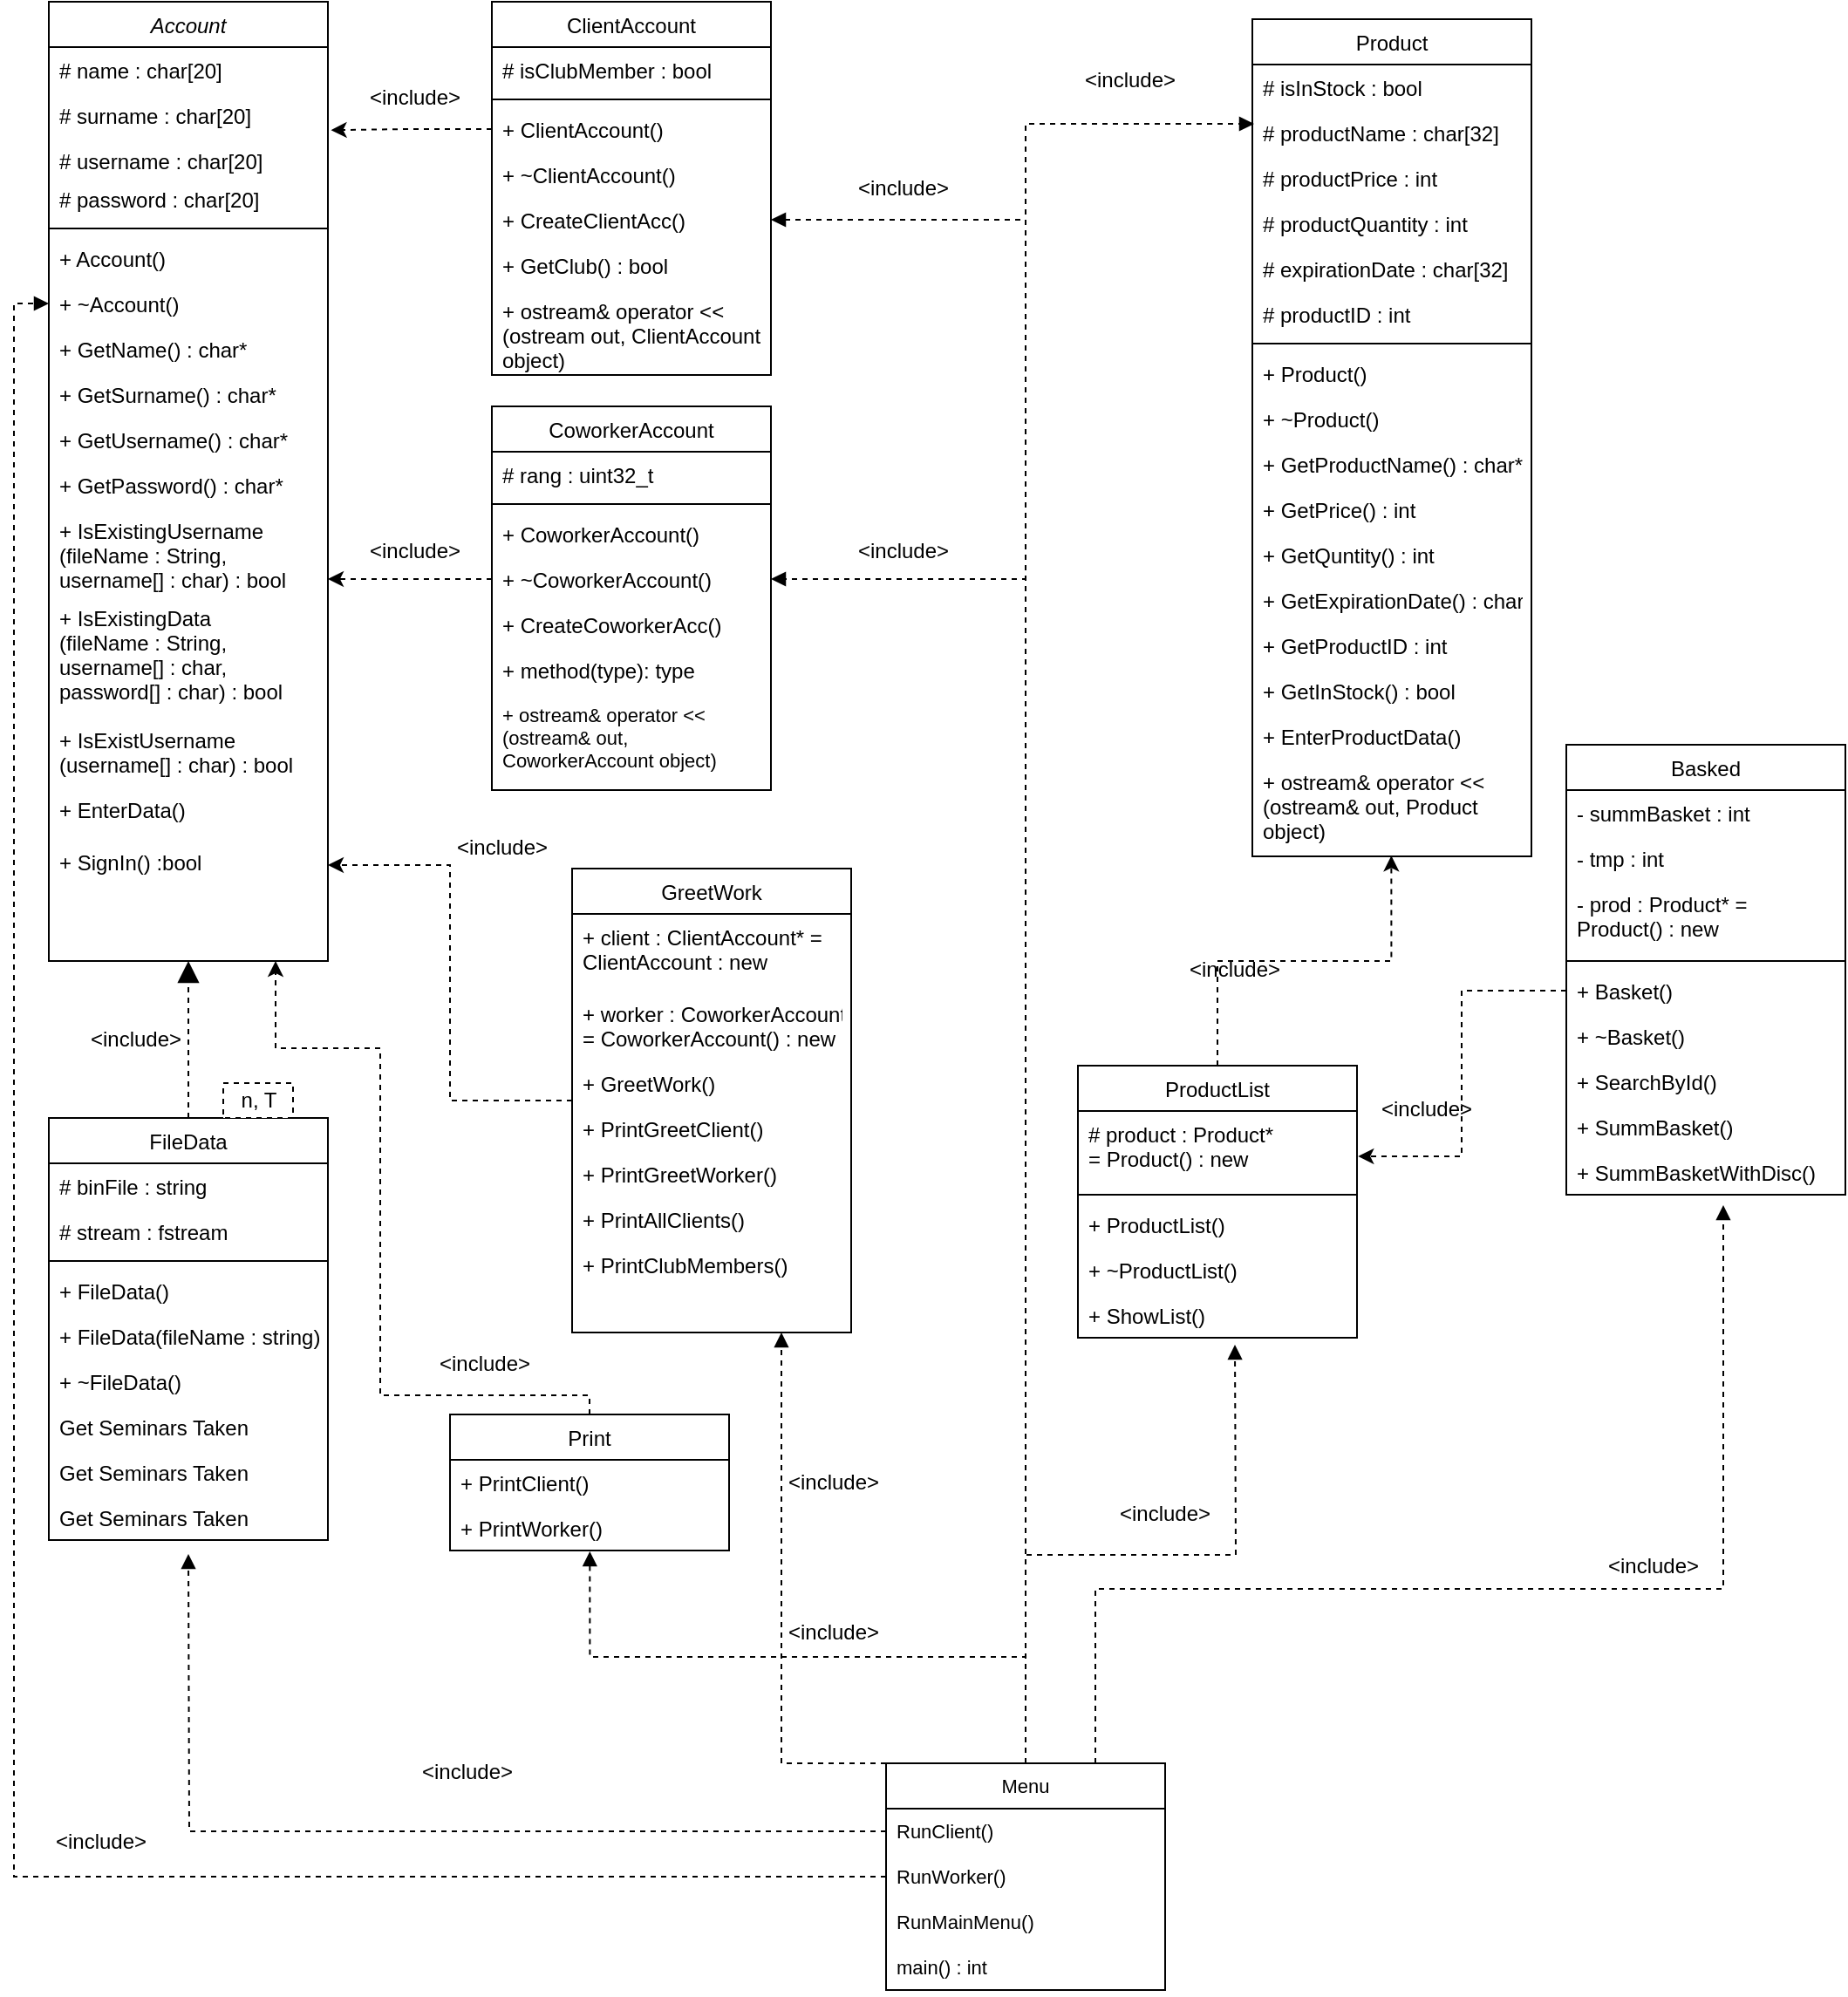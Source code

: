 <mxfile version="19.0.0" type="device"><diagram id="C5RBs43oDa-KdzZeNtuy" name="Page-1"><mxGraphModel dx="3555" dy="2188" grid="1" gridSize="10" guides="1" tooltips="1" connect="1" arrows="1" fold="1" page="1" pageScale="1" pageWidth="1169" pageHeight="1654" math="0" shadow="0"><root><mxCell id="WIyWlLk6GJQsqaUBKTNV-0"/><mxCell id="WIyWlLk6GJQsqaUBKTNV-1" parent="WIyWlLk6GJQsqaUBKTNV-0"/><mxCell id="zkfFHV4jXpPFQw0GAbJ--0" value="Account" style="swimlane;fontStyle=2;align=center;verticalAlign=top;childLayout=stackLayout;horizontal=1;startSize=26;horizontalStack=0;resizeParent=1;resizeLast=0;collapsible=1;marginBottom=0;rounded=0;shadow=0;strokeWidth=1;" parent="WIyWlLk6GJQsqaUBKTNV-1" vertex="1"><mxGeometry x="80" y="10" width="160" height="550" as="geometry"><mxRectangle x="230" y="140" width="160" height="26" as="alternateBounds"/></mxGeometry></mxCell><mxCell id="zkfFHV4jXpPFQw0GAbJ--1" value="# name : char[20]&#10;" style="text;align=left;verticalAlign=top;spacingLeft=4;spacingRight=4;overflow=hidden;rotatable=0;points=[[0,0.5],[1,0.5]];portConstraint=eastwest;" parent="zkfFHV4jXpPFQw0GAbJ--0" vertex="1"><mxGeometry y="26" width="160" height="26" as="geometry"/></mxCell><mxCell id="zkfFHV4jXpPFQw0GAbJ--2" value="# surname : char[20]" style="text;align=left;verticalAlign=top;spacingLeft=4;spacingRight=4;overflow=hidden;rotatable=0;points=[[0,0.5],[1,0.5]];portConstraint=eastwest;rounded=0;shadow=0;html=0;" parent="zkfFHV4jXpPFQw0GAbJ--0" vertex="1"><mxGeometry y="52" width="160" height="26" as="geometry"/></mxCell><mxCell id="zkfFHV4jXpPFQw0GAbJ--3" value="# username : char[20]&#10;&#10;" style="text;align=left;verticalAlign=top;spacingLeft=4;spacingRight=4;overflow=hidden;rotatable=0;points=[[0,0.5],[1,0.5]];portConstraint=eastwest;rounded=0;shadow=0;html=0;" parent="zkfFHV4jXpPFQw0GAbJ--0" vertex="1"><mxGeometry y="78" width="160" height="22" as="geometry"/></mxCell><mxCell id="zkfFHV4jXpPFQw0GAbJ--5" value="# password : char[20]" style="text;align=left;verticalAlign=top;spacingLeft=4;spacingRight=4;overflow=hidden;rotatable=0;points=[[0,0.5],[1,0.5]];portConstraint=eastwest;" parent="zkfFHV4jXpPFQw0GAbJ--0" vertex="1"><mxGeometry y="100" width="160" height="26" as="geometry"/></mxCell><mxCell id="zkfFHV4jXpPFQw0GAbJ--4" value="" style="line;html=1;strokeWidth=1;align=left;verticalAlign=middle;spacingTop=-1;spacingLeft=3;spacingRight=3;rotatable=0;labelPosition=right;points=[];portConstraint=eastwest;" parent="zkfFHV4jXpPFQw0GAbJ--0" vertex="1"><mxGeometry y="126" width="160" height="8" as="geometry"/></mxCell><mxCell id="xNxlOjYz_AzxhTer6d4c-15" value="+ Account()" style="text;align=left;verticalAlign=top;spacingLeft=4;spacingRight=4;overflow=hidden;rotatable=0;points=[[0,0.5],[1,0.5]];portConstraint=eastwest;" parent="zkfFHV4jXpPFQw0GAbJ--0" vertex="1"><mxGeometry y="134" width="160" height="26" as="geometry"/></mxCell><mxCell id="xNxlOjYz_AzxhTer6d4c-16" value="+ ~Account()" style="text;align=left;verticalAlign=top;spacingLeft=4;spacingRight=4;overflow=hidden;rotatable=0;points=[[0,0.5],[1,0.5]];portConstraint=eastwest;" parent="zkfFHV4jXpPFQw0GAbJ--0" vertex="1"><mxGeometry y="160" width="160" height="26" as="geometry"/></mxCell><mxCell id="xNxlOjYz_AzxhTer6d4c-17" value="+ GetName() : char*" style="text;align=left;verticalAlign=top;spacingLeft=4;spacingRight=4;overflow=hidden;rotatable=0;points=[[0,0.5],[1,0.5]];portConstraint=eastwest;" parent="zkfFHV4jXpPFQw0GAbJ--0" vertex="1"><mxGeometry y="186" width="160" height="26" as="geometry"/></mxCell><mxCell id="xNxlOjYz_AzxhTer6d4c-18" value="+ GetSurname() : char*" style="text;align=left;verticalAlign=top;spacingLeft=4;spacingRight=4;overflow=hidden;rotatable=0;points=[[0,0.5],[1,0.5]];portConstraint=eastwest;" parent="zkfFHV4jXpPFQw0GAbJ--0" vertex="1"><mxGeometry y="212" width="160" height="26" as="geometry"/></mxCell><mxCell id="xNxlOjYz_AzxhTer6d4c-19" value="+ GetUsername() : char*" style="text;align=left;verticalAlign=top;spacingLeft=4;spacingRight=4;overflow=hidden;rotatable=0;points=[[0,0.5],[1,0.5]];portConstraint=eastwest;" parent="zkfFHV4jXpPFQw0GAbJ--0" vertex="1"><mxGeometry y="238" width="160" height="26" as="geometry"/></mxCell><mxCell id="xNxlOjYz_AzxhTer6d4c-20" value="+ GetPassword() : char*" style="text;align=left;verticalAlign=top;spacingLeft=4;spacingRight=4;overflow=hidden;rotatable=0;points=[[0,0.5],[1,0.5]];portConstraint=eastwest;" parent="zkfFHV4jXpPFQw0GAbJ--0" vertex="1"><mxGeometry y="264" width="160" height="26" as="geometry"/></mxCell><mxCell id="xNxlOjYz_AzxhTer6d4c-21" value="+ IsExistingUsername&#10;(fileName : String, &#10;username[] : char) : bool" style="text;align=left;verticalAlign=top;spacingLeft=4;spacingRight=4;overflow=hidden;rotatable=0;points=[[0,0.5],[1,0.5]];portConstraint=eastwest;" parent="zkfFHV4jXpPFQw0GAbJ--0" vertex="1"><mxGeometry y="290" width="160" height="50" as="geometry"/></mxCell><mxCell id="xNxlOjYz_AzxhTer6d4c-24" value="+ IsExistingData&#10;(fileName : String, &#10;username[] : char, &#10;password[] : char) : bool" style="text;align=left;verticalAlign=top;spacingLeft=4;spacingRight=4;overflow=hidden;rotatable=0;points=[[0,0.5],[1,0.5]];portConstraint=eastwest;" parent="zkfFHV4jXpPFQw0GAbJ--0" vertex="1"><mxGeometry y="340" width="160" height="70" as="geometry"/></mxCell><mxCell id="xNxlOjYz_AzxhTer6d4c-25" value="+ IsExistUsername&#10;(username[] : char) : bool" style="text;align=left;verticalAlign=top;spacingLeft=4;spacingRight=4;overflow=hidden;rotatable=0;points=[[0,0.5],[1,0.5]];portConstraint=eastwest;" parent="zkfFHV4jXpPFQw0GAbJ--0" vertex="1"><mxGeometry y="410" width="160" height="40" as="geometry"/></mxCell><mxCell id="xNxlOjYz_AzxhTer6d4c-26" value="+ EnterData()" style="text;align=left;verticalAlign=top;spacingLeft=4;spacingRight=4;overflow=hidden;rotatable=0;points=[[0,0.5],[1,0.5]];portConstraint=eastwest;" parent="zkfFHV4jXpPFQw0GAbJ--0" vertex="1"><mxGeometry y="450" width="160" height="30" as="geometry"/></mxCell><mxCell id="xNxlOjYz_AzxhTer6d4c-27" value="+ SignIn() :bool" style="text;align=left;verticalAlign=top;spacingLeft=4;spacingRight=4;overflow=hidden;rotatable=0;points=[[0,0.5],[1,0.5]];portConstraint=eastwest;" parent="zkfFHV4jXpPFQw0GAbJ--0" vertex="1"><mxGeometry y="480" width="160" height="30" as="geometry"/></mxCell><mxCell id="zkfFHV4jXpPFQw0GAbJ--6" value="FileData" style="swimlane;fontStyle=0;align=center;verticalAlign=top;childLayout=stackLayout;horizontal=1;startSize=26;horizontalStack=0;resizeParent=1;resizeLast=0;collapsible=1;marginBottom=0;rounded=0;shadow=0;strokeWidth=1;" parent="WIyWlLk6GJQsqaUBKTNV-1" vertex="1"><mxGeometry x="80" y="650" width="160" height="242" as="geometry"><mxRectangle x="130" y="380" width="160" height="26" as="alternateBounds"/></mxGeometry></mxCell><mxCell id="zkfFHV4jXpPFQw0GAbJ--7" value="# binFile : string" style="text;align=left;verticalAlign=top;spacingLeft=4;spacingRight=4;overflow=hidden;rotatable=0;points=[[0,0.5],[1,0.5]];portConstraint=eastwest;" parent="zkfFHV4jXpPFQw0GAbJ--6" vertex="1"><mxGeometry y="26" width="160" height="26" as="geometry"/></mxCell><mxCell id="zkfFHV4jXpPFQw0GAbJ--8" value="# stream : fstream" style="text;align=left;verticalAlign=top;spacingLeft=4;spacingRight=4;overflow=hidden;rotatable=0;points=[[0,0.5],[1,0.5]];portConstraint=eastwest;rounded=0;shadow=0;html=0;" parent="zkfFHV4jXpPFQw0GAbJ--6" vertex="1"><mxGeometry y="52" width="160" height="26" as="geometry"/></mxCell><mxCell id="zkfFHV4jXpPFQw0GAbJ--9" value="" style="line;html=1;strokeWidth=1;align=left;verticalAlign=middle;spacingTop=-1;spacingLeft=3;spacingRight=3;rotatable=0;labelPosition=right;points=[];portConstraint=eastwest;" parent="zkfFHV4jXpPFQw0GAbJ--6" vertex="1"><mxGeometry y="78" width="160" height="8" as="geometry"/></mxCell><mxCell id="zkfFHV4jXpPFQw0GAbJ--11" value="+ FileData()" style="text;align=left;verticalAlign=top;spacingLeft=4;spacingRight=4;overflow=hidden;rotatable=0;points=[[0,0.5],[1,0.5]];portConstraint=eastwest;" parent="zkfFHV4jXpPFQw0GAbJ--6" vertex="1"><mxGeometry y="86" width="160" height="26" as="geometry"/></mxCell><mxCell id="xNxlOjYz_AzxhTer6d4c-49" value="+ FileData(fileName : string)" style="text;align=left;verticalAlign=top;spacingLeft=4;spacingRight=4;overflow=hidden;rotatable=0;points=[[0,0.5],[1,0.5]];portConstraint=eastwest;" parent="zkfFHV4jXpPFQw0GAbJ--6" vertex="1"><mxGeometry y="112" width="160" height="26" as="geometry"/></mxCell><mxCell id="xNxlOjYz_AzxhTer6d4c-50" value="+ ~FileData()" style="text;align=left;verticalAlign=top;spacingLeft=4;spacingRight=4;overflow=hidden;rotatable=0;points=[[0,0.5],[1,0.5]];portConstraint=eastwest;" parent="zkfFHV4jXpPFQw0GAbJ--6" vertex="1"><mxGeometry y="138" width="160" height="26" as="geometry"/></mxCell><mxCell id="xNxlOjYz_AzxhTer6d4c-51" value="Get Seminars Taken" style="text;align=left;verticalAlign=top;spacingLeft=4;spacingRight=4;overflow=hidden;rotatable=0;points=[[0,0.5],[1,0.5]];portConstraint=eastwest;" parent="zkfFHV4jXpPFQw0GAbJ--6" vertex="1"><mxGeometry y="164" width="160" height="26" as="geometry"/></mxCell><mxCell id="xNxlOjYz_AzxhTer6d4c-52" value="Get Seminars Taken" style="text;align=left;verticalAlign=top;spacingLeft=4;spacingRight=4;overflow=hidden;rotatable=0;points=[[0,0.5],[1,0.5]];portConstraint=eastwest;" parent="zkfFHV4jXpPFQw0GAbJ--6" vertex="1"><mxGeometry y="190" width="160" height="26" as="geometry"/></mxCell><mxCell id="xNxlOjYz_AzxhTer6d4c-53" value="Get Seminars Taken" style="text;align=left;verticalAlign=top;spacingLeft=4;spacingRight=4;overflow=hidden;rotatable=0;points=[[0,0.5],[1,0.5]];portConstraint=eastwest;" parent="zkfFHV4jXpPFQw0GAbJ--6" vertex="1"><mxGeometry y="216" width="160" height="26" as="geometry"/></mxCell><mxCell id="zkfFHV4jXpPFQw0GAbJ--12" value="" style="endArrow=block;endSize=10;endFill=1;shadow=0;strokeWidth=1;rounded=0;edgeStyle=elbowEdgeStyle;elbow=vertical;dashed=1;" parent="WIyWlLk6GJQsqaUBKTNV-1" source="zkfFHV4jXpPFQw0GAbJ--6" target="zkfFHV4jXpPFQw0GAbJ--0" edge="1"><mxGeometry width="160" relative="1" as="geometry"><mxPoint x="200" y="203" as="sourcePoint"/><mxPoint x="200" y="203" as="targetPoint"/></mxGeometry></mxCell><mxCell id="gWSV7JBcYEBQPiyHlmxE-4" style="edgeStyle=orthogonalEdgeStyle;rounded=0;orthogonalLoop=1;jettySize=auto;html=1;entryX=1;entryY=0.5;entryDx=0;entryDy=0;dashed=1;" parent="WIyWlLk6GJQsqaUBKTNV-1" source="zkfFHV4jXpPFQw0GAbJ--13" target="xNxlOjYz_AzxhTer6d4c-27" edge="1"><mxGeometry relative="1" as="geometry"/></mxCell><mxCell id="zkfFHV4jXpPFQw0GAbJ--13" value="GreetWork" style="swimlane;fontStyle=0;align=center;verticalAlign=top;childLayout=stackLayout;horizontal=1;startSize=26;horizontalStack=0;resizeParent=1;resizeLast=0;collapsible=1;marginBottom=0;rounded=0;shadow=0;strokeWidth=1;" parent="WIyWlLk6GJQsqaUBKTNV-1" vertex="1"><mxGeometry x="380" y="507" width="160" height="266" as="geometry"><mxRectangle x="340" y="380" width="170" height="26" as="alternateBounds"/></mxGeometry></mxCell><mxCell id="xNxlOjYz_AzxhTer6d4c-55" value="+ client : ClientAccount* =&#10;ClientAccount : new" style="text;strokeColor=none;fillColor=none;align=left;verticalAlign=top;spacingLeft=4;spacingRight=4;overflow=hidden;rotatable=0;points=[[0,0.5],[1,0.5]];portConstraint=eastwest;" parent="zkfFHV4jXpPFQw0GAbJ--13" vertex="1"><mxGeometry y="26" width="160" height="44" as="geometry"/></mxCell><mxCell id="xNxlOjYz_AzxhTer6d4c-56" value="+ worker : CoworkerAccount* &#10;= CoworkerAccount() : new" style="text;strokeColor=none;fillColor=none;align=left;verticalAlign=top;spacingLeft=4;spacingRight=4;overflow=hidden;rotatable=0;points=[[0,0.5],[1,0.5]];portConstraint=eastwest;" parent="zkfFHV4jXpPFQw0GAbJ--13" vertex="1"><mxGeometry y="70" width="160" height="40" as="geometry"/></mxCell><mxCell id="xNxlOjYz_AzxhTer6d4c-57" value="+ GreetWork()" style="text;strokeColor=none;fillColor=none;align=left;verticalAlign=top;spacingLeft=4;spacingRight=4;overflow=hidden;rotatable=0;points=[[0,0.5],[1,0.5]];portConstraint=eastwest;" parent="zkfFHV4jXpPFQw0GAbJ--13" vertex="1"><mxGeometry y="110" width="160" height="26" as="geometry"/></mxCell><mxCell id="xNxlOjYz_AzxhTer6d4c-58" value="+ PrintGreetClient()" style="text;strokeColor=none;fillColor=none;align=left;verticalAlign=top;spacingLeft=4;spacingRight=4;overflow=hidden;rotatable=0;points=[[0,0.5],[1,0.5]];portConstraint=eastwest;" parent="zkfFHV4jXpPFQw0GAbJ--13" vertex="1"><mxGeometry y="136" width="160" height="26" as="geometry"/></mxCell><mxCell id="xNxlOjYz_AzxhTer6d4c-59" value="+ PrintGreetWorker()" style="text;strokeColor=none;fillColor=none;align=left;verticalAlign=top;spacingLeft=4;spacingRight=4;overflow=hidden;rotatable=0;points=[[0,0.5],[1,0.5]];portConstraint=eastwest;" parent="zkfFHV4jXpPFQw0GAbJ--13" vertex="1"><mxGeometry y="162" width="160" height="26" as="geometry"/></mxCell><mxCell id="xNxlOjYz_AzxhTer6d4c-60" value="+ PrintAllClients()" style="text;strokeColor=none;fillColor=none;align=left;verticalAlign=top;spacingLeft=4;spacingRight=4;overflow=hidden;rotatable=0;points=[[0,0.5],[1,0.5]];portConstraint=eastwest;" parent="zkfFHV4jXpPFQw0GAbJ--13" vertex="1"><mxGeometry y="188" width="160" height="26" as="geometry"/></mxCell><mxCell id="xNxlOjYz_AzxhTer6d4c-61" value="+ PrintClubMembers()" style="text;strokeColor=none;fillColor=none;align=left;verticalAlign=top;spacingLeft=4;spacingRight=4;overflow=hidden;rotatable=0;points=[[0,0.5],[1,0.5]];portConstraint=eastwest;" parent="zkfFHV4jXpPFQw0GAbJ--13" vertex="1"><mxGeometry y="214" width="160" height="26" as="geometry"/></mxCell><mxCell id="zkfFHV4jXpPFQw0GAbJ--17" value="Basked" style="swimlane;fontStyle=0;align=center;verticalAlign=top;childLayout=stackLayout;horizontal=1;startSize=26;horizontalStack=0;resizeParent=1;resizeLast=0;collapsible=1;marginBottom=0;rounded=0;shadow=0;strokeWidth=1;" parent="WIyWlLk6GJQsqaUBKTNV-1" vertex="1"><mxGeometry x="950" y="436" width="160" height="258" as="geometry"><mxRectangle x="550" y="140" width="160" height="26" as="alternateBounds"/></mxGeometry></mxCell><mxCell id="zkfFHV4jXpPFQw0GAbJ--18" value="- summBasket : int" style="text;align=left;verticalAlign=top;spacingLeft=4;spacingRight=4;overflow=hidden;rotatable=0;points=[[0,0.5],[1,0.5]];portConstraint=eastwest;" parent="zkfFHV4jXpPFQw0GAbJ--17" vertex="1"><mxGeometry y="26" width="160" height="26" as="geometry"/></mxCell><mxCell id="zkfFHV4jXpPFQw0GAbJ--19" value="- tmp : int" style="text;align=left;verticalAlign=top;spacingLeft=4;spacingRight=4;overflow=hidden;rotatable=0;points=[[0,0.5],[1,0.5]];portConstraint=eastwest;rounded=0;shadow=0;html=0;" parent="zkfFHV4jXpPFQw0GAbJ--17" vertex="1"><mxGeometry y="52" width="160" height="26" as="geometry"/></mxCell><mxCell id="zkfFHV4jXpPFQw0GAbJ--20" value="- prod : Product* = &#10;Product() : new&#10;" style="text;align=left;verticalAlign=top;spacingLeft=4;spacingRight=4;overflow=hidden;rotatable=0;points=[[0,0.5],[1,0.5]];portConstraint=eastwest;rounded=0;shadow=0;html=0;" parent="zkfFHV4jXpPFQw0GAbJ--17" vertex="1"><mxGeometry y="78" width="160" height="42" as="geometry"/></mxCell><mxCell id="zkfFHV4jXpPFQw0GAbJ--23" value="" style="line;html=1;strokeWidth=1;align=left;verticalAlign=middle;spacingTop=-1;spacingLeft=3;spacingRight=3;rotatable=0;labelPosition=right;points=[];portConstraint=eastwest;" parent="zkfFHV4jXpPFQw0GAbJ--17" vertex="1"><mxGeometry y="120" width="160" height="8" as="geometry"/></mxCell><mxCell id="zkfFHV4jXpPFQw0GAbJ--21" value="+ Basket()" style="text;align=left;verticalAlign=top;spacingLeft=4;spacingRight=4;overflow=hidden;rotatable=0;points=[[0,0.5],[1,0.5]];portConstraint=eastwest;rounded=0;shadow=0;html=0;" parent="zkfFHV4jXpPFQw0GAbJ--17" vertex="1"><mxGeometry y="128" width="160" height="26" as="geometry"/></mxCell><mxCell id="zkfFHV4jXpPFQw0GAbJ--22" value="+ ~Basket()" style="text;align=left;verticalAlign=top;spacingLeft=4;spacingRight=4;overflow=hidden;rotatable=0;points=[[0,0.5],[1,0.5]];portConstraint=eastwest;rounded=0;shadow=0;html=0;" parent="zkfFHV4jXpPFQw0GAbJ--17" vertex="1"><mxGeometry y="154" width="160" height="26" as="geometry"/></mxCell><mxCell id="zkfFHV4jXpPFQw0GAbJ--24" value="+ SearchById()" style="text;align=left;verticalAlign=top;spacingLeft=4;spacingRight=4;overflow=hidden;rotatable=0;points=[[0,0.5],[1,0.5]];portConstraint=eastwest;" parent="zkfFHV4jXpPFQw0GAbJ--17" vertex="1"><mxGeometry y="180" width="160" height="26" as="geometry"/></mxCell><mxCell id="zkfFHV4jXpPFQw0GAbJ--25" value="+ SummBasket()" style="text;align=left;verticalAlign=top;spacingLeft=4;spacingRight=4;overflow=hidden;rotatable=0;points=[[0,0.5],[1,0.5]];portConstraint=eastwest;" parent="zkfFHV4jXpPFQw0GAbJ--17" vertex="1"><mxGeometry y="206" width="160" height="26" as="geometry"/></mxCell><mxCell id="xNxlOjYz_AzxhTer6d4c-46" value="+ SummBasketWithDisc()" style="text;align=left;verticalAlign=top;spacingLeft=4;spacingRight=4;overflow=hidden;rotatable=0;points=[[0,0.5],[1,0.5]];portConstraint=eastwest;" parent="zkfFHV4jXpPFQw0GAbJ--17" vertex="1"><mxGeometry y="232" width="160" height="26" as="geometry"/></mxCell><mxCell id="xNxlOjYz_AzxhTer6d4c-0" value="Print" style="swimlane;fontStyle=0;align=center;verticalAlign=top;childLayout=stackLayout;horizontal=1;startSize=26;horizontalStack=0;resizeParent=1;resizeParentMax=0;resizeLast=0;collapsible=1;marginBottom=0;" parent="WIyWlLk6GJQsqaUBKTNV-1" vertex="1"><mxGeometry x="310" y="820" width="160" height="78" as="geometry"/></mxCell><mxCell id="xNxlOjYz_AzxhTer6d4c-1" value="+ PrintClient()" style="text;strokeColor=none;fillColor=none;align=left;verticalAlign=top;spacingLeft=4;spacingRight=4;overflow=hidden;rotatable=0;points=[[0,0.5],[1,0.5]];portConstraint=eastwest;" parent="xNxlOjYz_AzxhTer6d4c-0" vertex="1"><mxGeometry y="26" width="160" height="26" as="geometry"/></mxCell><mxCell id="xNxlOjYz_AzxhTer6d4c-3" value="+ PrintWorker()" style="text;strokeColor=none;fillColor=none;align=left;verticalAlign=top;spacingLeft=4;spacingRight=4;overflow=hidden;rotatable=0;points=[[0,0.5],[1,0.5]];portConstraint=eastwest;" parent="xNxlOjYz_AzxhTer6d4c-0" vertex="1"><mxGeometry y="52" width="160" height="26" as="geometry"/></mxCell><mxCell id="xNxlOjYz_AzxhTer6d4c-4" value="Product" style="swimlane;fontStyle=0;align=center;verticalAlign=top;childLayout=stackLayout;horizontal=1;startSize=26;horizontalStack=0;resizeParent=1;resizeParentMax=0;resizeLast=0;collapsible=1;marginBottom=0;" parent="WIyWlLk6GJQsqaUBKTNV-1" vertex="1"><mxGeometry x="770" y="20" width="160" height="480" as="geometry"/></mxCell><mxCell id="xNxlOjYz_AzxhTer6d4c-5" value="# isInStock : bool" style="text;strokeColor=none;fillColor=none;align=left;verticalAlign=top;spacingLeft=4;spacingRight=4;overflow=hidden;rotatable=0;points=[[0,0.5],[1,0.5]];portConstraint=eastwest;" parent="xNxlOjYz_AzxhTer6d4c-4" vertex="1"><mxGeometry y="26" width="160" height="26" as="geometry"/></mxCell><mxCell id="xNxlOjYz_AzxhTer6d4c-7" value="# productName : char[32]" style="text;strokeColor=none;fillColor=none;align=left;verticalAlign=top;spacingLeft=4;spacingRight=4;overflow=hidden;rotatable=0;points=[[0,0.5],[1,0.5]];portConstraint=eastwest;" parent="xNxlOjYz_AzxhTer6d4c-4" vertex="1"><mxGeometry y="52" width="160" height="26" as="geometry"/></mxCell><mxCell id="xNxlOjYz_AzxhTer6d4c-63" value="# productPrice : int" style="text;strokeColor=none;fillColor=none;align=left;verticalAlign=top;spacingLeft=4;spacingRight=4;overflow=hidden;rotatable=0;points=[[0,0.5],[1,0.5]];portConstraint=eastwest;" parent="xNxlOjYz_AzxhTer6d4c-4" vertex="1"><mxGeometry y="78" width="160" height="26" as="geometry"/></mxCell><mxCell id="xNxlOjYz_AzxhTer6d4c-64" value="# productQuantity : int" style="text;strokeColor=none;fillColor=none;align=left;verticalAlign=top;spacingLeft=4;spacingRight=4;overflow=hidden;rotatable=0;points=[[0,0.5],[1,0.5]];portConstraint=eastwest;" parent="xNxlOjYz_AzxhTer6d4c-4" vertex="1"><mxGeometry y="104" width="160" height="26" as="geometry"/></mxCell><mxCell id="xNxlOjYz_AzxhTer6d4c-65" value="# expirationDate : char[32]" style="text;strokeColor=none;fillColor=none;align=left;verticalAlign=top;spacingLeft=4;spacingRight=4;overflow=hidden;rotatable=0;points=[[0,0.5],[1,0.5]];portConstraint=eastwest;" parent="xNxlOjYz_AzxhTer6d4c-4" vertex="1"><mxGeometry y="130" width="160" height="26" as="geometry"/></mxCell><mxCell id="xNxlOjYz_AzxhTer6d4c-66" value="# productID : int" style="text;strokeColor=none;fillColor=none;align=left;verticalAlign=top;spacingLeft=4;spacingRight=4;overflow=hidden;rotatable=0;points=[[0,0.5],[1,0.5]];portConstraint=eastwest;" parent="xNxlOjYz_AzxhTer6d4c-4" vertex="1"><mxGeometry y="156" width="160" height="26" as="geometry"/></mxCell><mxCell id="xNxlOjYz_AzxhTer6d4c-6" value="" style="line;strokeWidth=1;fillColor=none;align=left;verticalAlign=middle;spacingTop=-1;spacingLeft=3;spacingRight=3;rotatable=0;labelPosition=right;points=[];portConstraint=eastwest;" parent="xNxlOjYz_AzxhTer6d4c-4" vertex="1"><mxGeometry y="182" width="160" height="8" as="geometry"/></mxCell><mxCell id="xNxlOjYz_AzxhTer6d4c-67" value="+ Product()&#10;" style="text;strokeColor=none;fillColor=none;align=left;verticalAlign=top;spacingLeft=4;spacingRight=4;overflow=hidden;rotatable=0;points=[[0,0.5],[1,0.5]];portConstraint=eastwest;" parent="xNxlOjYz_AzxhTer6d4c-4" vertex="1"><mxGeometry y="190" width="160" height="26" as="geometry"/></mxCell><mxCell id="xNxlOjYz_AzxhTer6d4c-68" value="+ ~Product()" style="text;strokeColor=none;fillColor=none;align=left;verticalAlign=top;spacingLeft=4;spacingRight=4;overflow=hidden;rotatable=0;points=[[0,0.5],[1,0.5]];portConstraint=eastwest;" parent="xNxlOjYz_AzxhTer6d4c-4" vertex="1"><mxGeometry y="216" width="160" height="26" as="geometry"/></mxCell><mxCell id="xNxlOjYz_AzxhTer6d4c-69" value="+ GetProductName() : char*" style="text;strokeColor=none;fillColor=none;align=left;verticalAlign=top;spacingLeft=4;spacingRight=4;overflow=hidden;rotatable=0;points=[[0,0.5],[1,0.5]];portConstraint=eastwest;" parent="xNxlOjYz_AzxhTer6d4c-4" vertex="1"><mxGeometry y="242" width="160" height="26" as="geometry"/></mxCell><mxCell id="xNxlOjYz_AzxhTer6d4c-70" value="+ GetPrice() : int" style="text;strokeColor=none;fillColor=none;align=left;verticalAlign=top;spacingLeft=4;spacingRight=4;overflow=hidden;rotatable=0;points=[[0,0.5],[1,0.5]];portConstraint=eastwest;" parent="xNxlOjYz_AzxhTer6d4c-4" vertex="1"><mxGeometry y="268" width="160" height="26" as="geometry"/></mxCell><mxCell id="xNxlOjYz_AzxhTer6d4c-71" value="+ GetQuntity() : int" style="text;strokeColor=none;fillColor=none;align=left;verticalAlign=top;spacingLeft=4;spacingRight=4;overflow=hidden;rotatable=0;points=[[0,0.5],[1,0.5]];portConstraint=eastwest;" parent="xNxlOjYz_AzxhTer6d4c-4" vertex="1"><mxGeometry y="294" width="160" height="26" as="geometry"/></mxCell><mxCell id="xNxlOjYz_AzxhTer6d4c-72" value="+ GetExpirationDate() : char*" style="text;strokeColor=none;fillColor=none;align=left;verticalAlign=top;spacingLeft=4;spacingRight=4;overflow=hidden;rotatable=0;points=[[0,0.5],[1,0.5]];portConstraint=eastwest;" parent="xNxlOjYz_AzxhTer6d4c-4" vertex="1"><mxGeometry y="320" width="160" height="26" as="geometry"/></mxCell><mxCell id="xNxlOjYz_AzxhTer6d4c-73" value="+ GetProductID : int" style="text;strokeColor=none;fillColor=none;align=left;verticalAlign=top;spacingLeft=4;spacingRight=4;overflow=hidden;rotatable=0;points=[[0,0.5],[1,0.5]];portConstraint=eastwest;" parent="xNxlOjYz_AzxhTer6d4c-4" vertex="1"><mxGeometry y="346" width="160" height="26" as="geometry"/></mxCell><mxCell id="xNxlOjYz_AzxhTer6d4c-74" value="+ GetInStock() : bool" style="text;strokeColor=none;fillColor=none;align=left;verticalAlign=top;spacingLeft=4;spacingRight=4;overflow=hidden;rotatable=0;points=[[0,0.5],[1,0.5]];portConstraint=eastwest;" parent="xNxlOjYz_AzxhTer6d4c-4" vertex="1"><mxGeometry y="372" width="160" height="26" as="geometry"/></mxCell><mxCell id="xNxlOjYz_AzxhTer6d4c-75" value="+ EnterProductData()" style="text;strokeColor=none;fillColor=none;align=left;verticalAlign=top;spacingLeft=4;spacingRight=4;overflow=hidden;rotatable=0;points=[[0,0.5],[1,0.5]];portConstraint=eastwest;" parent="xNxlOjYz_AzxhTer6d4c-4" vertex="1"><mxGeometry y="398" width="160" height="26" as="geometry"/></mxCell><mxCell id="xNxlOjYz_AzxhTer6d4c-76" value="+ ostream&amp; operator &lt;&lt; &#10;(ostream&amp; out, Product&#10;object)" style="text;strokeColor=none;fillColor=none;align=left;verticalAlign=top;spacingLeft=4;spacingRight=4;overflow=hidden;rotatable=0;points=[[0,0.5],[1,0.5]];portConstraint=eastwest;" parent="xNxlOjYz_AzxhTer6d4c-4" vertex="1"><mxGeometry y="424" width="160" height="56" as="geometry"/></mxCell><mxCell id="gWSV7JBcYEBQPiyHlmxE-5" style="edgeStyle=orthogonalEdgeStyle;rounded=0;orthogonalLoop=1;jettySize=auto;html=1;entryX=0.498;entryY=0.994;entryDx=0;entryDy=0;entryPerimeter=0;dashed=1;" parent="WIyWlLk6GJQsqaUBKTNV-1" source="xNxlOjYz_AzxhTer6d4c-8" edge="1" target="xNxlOjYz_AzxhTer6d4c-76"><mxGeometry relative="1" as="geometry"><mxPoint x="720" y="530" as="targetPoint"/></mxGeometry></mxCell><mxCell id="xNxlOjYz_AzxhTer6d4c-8" value="ProductList" style="swimlane;fontStyle=0;align=center;verticalAlign=top;childLayout=stackLayout;horizontal=1;startSize=26;horizontalStack=0;resizeParent=1;resizeParentMax=0;resizeLast=0;collapsible=1;marginBottom=0;" parent="WIyWlLk6GJQsqaUBKTNV-1" vertex="1"><mxGeometry x="670" y="620" width="160" height="156" as="geometry"><mxRectangle x="330" y="520" width="100" height="26" as="alternateBounds"/></mxGeometry></mxCell><mxCell id="xNxlOjYz_AzxhTer6d4c-9" value="# product : Product* &#10;= Product() : new" style="text;strokeColor=none;fillColor=none;align=left;verticalAlign=top;spacingLeft=4;spacingRight=4;overflow=hidden;rotatable=0;points=[[0,0.5],[1,0.5]];portConstraint=eastwest;" parent="xNxlOjYz_AzxhTer6d4c-8" vertex="1"><mxGeometry y="26" width="160" height="44" as="geometry"/></mxCell><mxCell id="xNxlOjYz_AzxhTer6d4c-10" value="" style="line;strokeWidth=1;fillColor=none;align=left;verticalAlign=middle;spacingTop=-1;spacingLeft=3;spacingRight=3;rotatable=0;labelPosition=right;points=[];portConstraint=eastwest;" parent="xNxlOjYz_AzxhTer6d4c-8" vertex="1"><mxGeometry y="70" width="160" height="8" as="geometry"/></mxCell><mxCell id="xNxlOjYz_AzxhTer6d4c-11" value="+ ProductList()" style="text;strokeColor=none;fillColor=none;align=left;verticalAlign=top;spacingLeft=4;spacingRight=4;overflow=hidden;rotatable=0;points=[[0,0.5],[1,0.5]];portConstraint=eastwest;" parent="xNxlOjYz_AzxhTer6d4c-8" vertex="1"><mxGeometry y="78" width="160" height="26" as="geometry"/></mxCell><mxCell id="xNxlOjYz_AzxhTer6d4c-78" value="+ ~ProductList()" style="text;strokeColor=none;fillColor=none;align=left;verticalAlign=top;spacingLeft=4;spacingRight=4;overflow=hidden;rotatable=0;points=[[0,0.5],[1,0.5]];portConstraint=eastwest;" parent="xNxlOjYz_AzxhTer6d4c-8" vertex="1"><mxGeometry y="104" width="160" height="26" as="geometry"/></mxCell><mxCell id="xNxlOjYz_AzxhTer6d4c-79" value="+ ShowList()" style="text;strokeColor=none;fillColor=none;align=left;verticalAlign=top;spacingLeft=4;spacingRight=4;overflow=hidden;rotatable=0;points=[[0,0.5],[1,0.5]];portConstraint=eastwest;" parent="xNxlOjYz_AzxhTer6d4c-8" vertex="1"><mxGeometry y="130" width="160" height="26" as="geometry"/></mxCell><mxCell id="xNxlOjYz_AzxhTer6d4c-28" value="ClientAccount" style="swimlane;fontStyle=0;align=center;verticalAlign=top;childLayout=stackLayout;horizontal=1;startSize=26;horizontalStack=0;resizeParent=1;resizeParentMax=0;resizeLast=0;collapsible=1;marginBottom=0;" parent="WIyWlLk6GJQsqaUBKTNV-1" vertex="1"><mxGeometry x="334" y="10" width="160" height="214" as="geometry"/></mxCell><mxCell id="xNxlOjYz_AzxhTer6d4c-29" value="# isClubMember : bool" style="text;strokeColor=none;fillColor=none;align=left;verticalAlign=top;spacingLeft=4;spacingRight=4;overflow=hidden;rotatable=0;points=[[0,0.5],[1,0.5]];portConstraint=eastwest;" parent="xNxlOjYz_AzxhTer6d4c-28" vertex="1"><mxGeometry y="26" width="160" height="26" as="geometry"/></mxCell><mxCell id="xNxlOjYz_AzxhTer6d4c-30" value="" style="line;strokeWidth=1;fillColor=none;align=left;verticalAlign=middle;spacingTop=-1;spacingLeft=3;spacingRight=3;rotatable=0;labelPosition=right;points=[];portConstraint=eastwest;" parent="xNxlOjYz_AzxhTer6d4c-28" vertex="1"><mxGeometry y="52" width="160" height="8" as="geometry"/></mxCell><mxCell id="xNxlOjYz_AzxhTer6d4c-31" value="+ ClientAccount() " style="text;strokeColor=none;fillColor=none;align=left;verticalAlign=top;spacingLeft=4;spacingRight=4;overflow=hidden;rotatable=0;points=[[0,0.5],[1,0.5]];portConstraint=eastwest;" parent="xNxlOjYz_AzxhTer6d4c-28" vertex="1"><mxGeometry y="60" width="160" height="26" as="geometry"/></mxCell><mxCell id="xNxlOjYz_AzxhTer6d4c-36" value="+ ~ClientAccount()" style="text;strokeColor=none;fillColor=none;align=left;verticalAlign=top;spacingLeft=4;spacingRight=4;overflow=hidden;rotatable=0;points=[[0,0.5],[1,0.5]];portConstraint=eastwest;" parent="xNxlOjYz_AzxhTer6d4c-28" vertex="1"><mxGeometry y="86" width="160" height="26" as="geometry"/></mxCell><mxCell id="xNxlOjYz_AzxhTer6d4c-38" value="+ CreateClientAcc()" style="text;strokeColor=none;fillColor=none;align=left;verticalAlign=top;spacingLeft=4;spacingRight=4;overflow=hidden;rotatable=0;points=[[0,0.5],[1,0.5]];portConstraint=eastwest;" parent="xNxlOjYz_AzxhTer6d4c-28" vertex="1"><mxGeometry y="112" width="160" height="26" as="geometry"/></mxCell><mxCell id="xNxlOjYz_AzxhTer6d4c-37" value="+ GetClub() : bool" style="text;strokeColor=none;fillColor=none;align=left;verticalAlign=top;spacingLeft=4;spacingRight=4;overflow=hidden;rotatable=0;points=[[0,0.5],[1,0.5]];portConstraint=eastwest;" parent="xNxlOjYz_AzxhTer6d4c-28" vertex="1"><mxGeometry y="138" width="160" height="26" as="geometry"/></mxCell><mxCell id="YUj2TFo9NvjOFFN6kE3e-0" value="+ ostream&amp; operator &lt;&lt; &#10;(ostream out, ClientAccount&#10;object)" style="text;strokeColor=none;fillColor=none;align=left;verticalAlign=top;spacingLeft=4;spacingRight=4;overflow=hidden;rotatable=0;points=[[0,0.5],[1,0.5]];portConstraint=eastwest;" vertex="1" parent="xNxlOjYz_AzxhTer6d4c-28"><mxGeometry y="164" width="160" height="50" as="geometry"/></mxCell><mxCell id="xNxlOjYz_AzxhTer6d4c-39" value="CoworkerAccount" style="swimlane;fontStyle=0;align=center;verticalAlign=top;childLayout=stackLayout;horizontal=1;startSize=26;horizontalStack=0;resizeParent=1;resizeParentMax=0;resizeLast=0;collapsible=1;marginBottom=0;" parent="WIyWlLk6GJQsqaUBKTNV-1" vertex="1"><mxGeometry x="334" y="242" width="160" height="220" as="geometry"/></mxCell><mxCell id="xNxlOjYz_AzxhTer6d4c-40" value="# rang : uint32_t" style="text;strokeColor=none;fillColor=none;align=left;verticalAlign=top;spacingLeft=4;spacingRight=4;overflow=hidden;rotatable=0;points=[[0,0.5],[1,0.5]];portConstraint=eastwest;" parent="xNxlOjYz_AzxhTer6d4c-39" vertex="1"><mxGeometry y="26" width="160" height="26" as="geometry"/></mxCell><mxCell id="xNxlOjYz_AzxhTer6d4c-41" value="" style="line;strokeWidth=1;fillColor=none;align=left;verticalAlign=middle;spacingTop=-1;spacingLeft=3;spacingRight=3;rotatable=0;labelPosition=right;points=[];portConstraint=eastwest;" parent="xNxlOjYz_AzxhTer6d4c-39" vertex="1"><mxGeometry y="52" width="160" height="8" as="geometry"/></mxCell><mxCell id="xNxlOjYz_AzxhTer6d4c-42" value="+ CoworkerAccount()" style="text;strokeColor=none;fillColor=none;align=left;verticalAlign=top;spacingLeft=4;spacingRight=4;overflow=hidden;rotatable=0;points=[[0,0.5],[1,0.5]];portConstraint=eastwest;" parent="xNxlOjYz_AzxhTer6d4c-39" vertex="1"><mxGeometry y="60" width="160" height="26" as="geometry"/></mxCell><mxCell id="xNxlOjYz_AzxhTer6d4c-43" value="+ ~CoworkerAccount()" style="text;strokeColor=none;fillColor=none;align=left;verticalAlign=top;spacingLeft=4;spacingRight=4;overflow=hidden;rotatable=0;points=[[0,0.5],[1,0.5]];portConstraint=eastwest;" parent="xNxlOjYz_AzxhTer6d4c-39" vertex="1"><mxGeometry y="86" width="160" height="26" as="geometry"/></mxCell><mxCell id="xNxlOjYz_AzxhTer6d4c-44" value="+ CreateCoworkerAcc()" style="text;strokeColor=none;fillColor=none;align=left;verticalAlign=top;spacingLeft=4;spacingRight=4;overflow=hidden;rotatable=0;points=[[0,0.5],[1,0.5]];portConstraint=eastwest;" parent="xNxlOjYz_AzxhTer6d4c-39" vertex="1"><mxGeometry y="112" width="160" height="26" as="geometry"/></mxCell><mxCell id="xNxlOjYz_AzxhTer6d4c-45" value="+ method(type): type" style="text;strokeColor=none;fillColor=none;align=left;verticalAlign=top;spacingLeft=4;spacingRight=4;overflow=hidden;rotatable=0;points=[[0,0.5],[1,0.5]];portConstraint=eastwest;" parent="xNxlOjYz_AzxhTer6d4c-39" vertex="1"><mxGeometry y="138" width="160" height="26" as="geometry"/></mxCell><mxCell id="YUj2TFo9NvjOFFN6kE3e-8" value="+ ostream&amp; operator &lt;&lt; &#10;(ostream&amp; out, &#10;CoworkerAccount object)&#10;" style="text;strokeColor=none;fillColor=none;align=left;verticalAlign=top;spacingLeft=4;spacingRight=4;overflow=hidden;rotatable=0;points=[[0,0.5],[1,0.5]];portConstraint=eastwest;fontColor=default;fontSize=11;" vertex="1" parent="xNxlOjYz_AzxhTer6d4c-39"><mxGeometry y="164" width="160" height="56" as="geometry"/></mxCell><mxCell id="gWSV7JBcYEBQPiyHlmxE-0" value="n, T" style="html=1;dashed=1;" parent="WIyWlLk6GJQsqaUBKTNV-1" vertex="1"><mxGeometry x="180" y="630" width="40" height="20" as="geometry"/></mxCell><mxCell id="gWSV7JBcYEBQPiyHlmxE-2" style="edgeStyle=orthogonalEdgeStyle;rounded=0;orthogonalLoop=1;jettySize=auto;html=1;entryX=1.011;entryY=0.831;entryDx=0;entryDy=0;entryPerimeter=0;dashed=1;" parent="WIyWlLk6GJQsqaUBKTNV-1" source="xNxlOjYz_AzxhTer6d4c-31" target="zkfFHV4jXpPFQw0GAbJ--2" edge="1"><mxGeometry relative="1" as="geometry"/></mxCell><mxCell id="gWSV7JBcYEBQPiyHlmxE-3" style="edgeStyle=orthogonalEdgeStyle;rounded=0;orthogonalLoop=1;jettySize=auto;html=1;entryX=1;entryY=0.82;entryDx=0;entryDy=0;entryPerimeter=0;dashed=1;" parent="WIyWlLk6GJQsqaUBKTNV-1" source="xNxlOjYz_AzxhTer6d4c-43" target="xNxlOjYz_AzxhTer6d4c-21" edge="1"><mxGeometry relative="1" as="geometry"/></mxCell><mxCell id="gWSV7JBcYEBQPiyHlmxE-6" style="edgeStyle=orthogonalEdgeStyle;rounded=0;orthogonalLoop=1;jettySize=auto;html=1;dashed=1;entryX=1.004;entryY=0.591;entryDx=0;entryDy=0;entryPerimeter=0;" parent="WIyWlLk6GJQsqaUBKTNV-1" source="zkfFHV4jXpPFQw0GAbJ--21" edge="1" target="xNxlOjYz_AzxhTer6d4c-9"><mxGeometry relative="1" as="geometry"><mxPoint x="810" y="671" as="targetPoint"/></mxGeometry></mxCell><mxCell id="gWSV7JBcYEBQPiyHlmxE-7" style="edgeStyle=orthogonalEdgeStyle;rounded=0;orthogonalLoop=1;jettySize=auto;html=1;dashed=1;" parent="WIyWlLk6GJQsqaUBKTNV-1" edge="1"><mxGeometry relative="1" as="geometry"><mxPoint x="210" y="560.0" as="targetPoint"/><Array as="points"><mxPoint x="270" y="809"/><mxPoint x="270" y="610"/><mxPoint x="210" y="610"/></Array><mxPoint x="390" y="820" as="sourcePoint"/></mxGeometry></mxCell><mxCell id="gWSV7JBcYEBQPiyHlmxE-14" value="&amp;lt;include&amp;gt;" style="text;html=1;strokeColor=none;fillColor=none;align=center;verticalAlign=middle;whiteSpace=wrap;rounded=0;dashed=1;" parent="WIyWlLk6GJQsqaUBKTNV-1" vertex="1"><mxGeometry x="840" y="630" width="60" height="30" as="geometry"/></mxCell><mxCell id="YUj2TFo9NvjOFFN6kE3e-9" value="&amp;lt;include&amp;gt;" style="text;html=1;strokeColor=none;fillColor=none;align=center;verticalAlign=middle;whiteSpace=wrap;rounded=0;dashed=1;" vertex="1" parent="WIyWlLk6GJQsqaUBKTNV-1"><mxGeometry x="730" y="550" width="60" height="30" as="geometry"/></mxCell><mxCell id="YUj2TFo9NvjOFFN6kE3e-10" value="&amp;lt;include&amp;gt;" style="text;html=1;strokeColor=none;fillColor=none;align=center;verticalAlign=middle;whiteSpace=wrap;rounded=0;dashed=1;" vertex="1" parent="WIyWlLk6GJQsqaUBKTNV-1"><mxGeometry x="310" y="480" width="60" height="30" as="geometry"/></mxCell><mxCell id="YUj2TFo9NvjOFFN6kE3e-11" value="&amp;lt;include&amp;gt;" style="text;html=1;strokeColor=none;fillColor=none;align=center;verticalAlign=middle;whiteSpace=wrap;rounded=0;dashed=1;" vertex="1" parent="WIyWlLk6GJQsqaUBKTNV-1"><mxGeometry x="260" y="310" width="60" height="30" as="geometry"/></mxCell><mxCell id="YUj2TFo9NvjOFFN6kE3e-12" value="&amp;lt;include&amp;gt;" style="text;html=1;strokeColor=none;fillColor=none;align=center;verticalAlign=middle;whiteSpace=wrap;rounded=0;dashed=1;" vertex="1" parent="WIyWlLk6GJQsqaUBKTNV-1"><mxGeometry x="260" y="50" width="60" height="30" as="geometry"/></mxCell><mxCell id="YUj2TFo9NvjOFFN6kE3e-13" value="&amp;lt;include&amp;gt;" style="text;html=1;strokeColor=none;fillColor=none;align=center;verticalAlign=middle;whiteSpace=wrap;rounded=0;dashed=1;" vertex="1" parent="WIyWlLk6GJQsqaUBKTNV-1"><mxGeometry x="300" y="776" width="60" height="30" as="geometry"/></mxCell><mxCell id="YUj2TFo9NvjOFFN6kE3e-14" value="&amp;lt;include&amp;gt;" style="text;html=1;strokeColor=none;fillColor=none;align=center;verticalAlign=middle;whiteSpace=wrap;rounded=0;dashed=1;" vertex="1" parent="WIyWlLk6GJQsqaUBKTNV-1"><mxGeometry x="100" y="590" width="60" height="30" as="geometry"/></mxCell><mxCell id="YUj2TFo9NvjOFFN6kE3e-22" style="edgeStyle=orthogonalEdgeStyle;rounded=0;orthogonalLoop=1;jettySize=auto;html=1;entryX=0.501;entryY=1.019;entryDx=0;entryDy=0;entryPerimeter=0;dashed=1;fontSize=11;fontColor=default;endArrow=block;endFill=1;" edge="1" parent="WIyWlLk6GJQsqaUBKTNV-1" source="YUj2TFo9NvjOFFN6kE3e-15" target="xNxlOjYz_AzxhTer6d4c-3"><mxGeometry relative="1" as="geometry"/></mxCell><mxCell id="YUj2TFo9NvjOFFN6kE3e-24" style="edgeStyle=orthogonalEdgeStyle;rounded=0;orthogonalLoop=1;jettySize=auto;html=1;entryX=0.75;entryY=1;entryDx=0;entryDy=0;dashed=1;fontSize=11;fontColor=default;endArrow=block;endFill=1;" edge="1" parent="WIyWlLk6GJQsqaUBKTNV-1" source="YUj2TFo9NvjOFFN6kE3e-15" target="zkfFHV4jXpPFQw0GAbJ--13"><mxGeometry relative="1" as="geometry"><Array as="points"><mxPoint x="500" y="1020"/></Array></mxGeometry></mxCell><mxCell id="YUj2TFo9NvjOFFN6kE3e-26" style="edgeStyle=orthogonalEdgeStyle;rounded=0;orthogonalLoop=1;jettySize=auto;html=1;dashed=1;fontSize=11;fontColor=default;endArrow=block;endFill=1;" edge="1" parent="WIyWlLk6GJQsqaUBKTNV-1" source="YUj2TFo9NvjOFFN6kE3e-15"><mxGeometry relative="1" as="geometry"><mxPoint x="771" y="80" as="targetPoint"/><Array as="points"><mxPoint x="640" y="80"/><mxPoint x="771" y="80"/></Array></mxGeometry></mxCell><mxCell id="YUj2TFo9NvjOFFN6kE3e-28" style="edgeStyle=orthogonalEdgeStyle;rounded=0;orthogonalLoop=1;jettySize=auto;html=1;entryX=1;entryY=0.5;entryDx=0;entryDy=0;dashed=1;fontSize=11;fontColor=default;endArrow=block;endFill=1;" edge="1" parent="WIyWlLk6GJQsqaUBKTNV-1" source="YUj2TFo9NvjOFFN6kE3e-15" target="xNxlOjYz_AzxhTer6d4c-38"><mxGeometry relative="1" as="geometry"/></mxCell><mxCell id="YUj2TFo9NvjOFFN6kE3e-30" style="edgeStyle=orthogonalEdgeStyle;rounded=0;orthogonalLoop=1;jettySize=auto;html=1;entryX=1;entryY=0.5;entryDx=0;entryDy=0;dashed=1;fontSize=11;fontColor=default;endArrow=block;endFill=1;" edge="1" parent="WIyWlLk6GJQsqaUBKTNV-1" source="YUj2TFo9NvjOFFN6kE3e-15" target="xNxlOjYz_AzxhTer6d4c-43"><mxGeometry relative="1" as="geometry"/></mxCell><mxCell id="YUj2TFo9NvjOFFN6kE3e-33" style="edgeStyle=orthogonalEdgeStyle;rounded=0;orthogonalLoop=1;jettySize=auto;html=1;exitX=0.5;exitY=0;exitDx=0;exitDy=0;dashed=1;fontSize=11;fontColor=default;endArrow=block;endFill=1;" edge="1" parent="WIyWlLk6GJQsqaUBKTNV-1" source="YUj2TFo9NvjOFFN6kE3e-15"><mxGeometry relative="1" as="geometry"><mxPoint x="760" y="780" as="targetPoint"/></mxGeometry></mxCell><mxCell id="YUj2TFo9NvjOFFN6kE3e-35" style="edgeStyle=orthogonalEdgeStyle;rounded=0;orthogonalLoop=1;jettySize=auto;html=1;exitX=0.75;exitY=0;exitDx=0;exitDy=0;dashed=1;fontSize=11;fontColor=default;endArrow=block;endFill=1;" edge="1" parent="WIyWlLk6GJQsqaUBKTNV-1" source="YUj2TFo9NvjOFFN6kE3e-15"><mxGeometry relative="1" as="geometry"><mxPoint x="1040.0" y="700" as="targetPoint"/><Array as="points"><mxPoint x="680" y="920"/><mxPoint x="1040" y="920"/></Array></mxGeometry></mxCell><mxCell id="YUj2TFo9NvjOFFN6kE3e-15" value="Menu" style="swimlane;fontStyle=0;align=center;verticalAlign=top;childLayout=stackLayout;horizontal=1;startSize=26;horizontalStack=0;resizeParent=1;resizeParentMax=0;resizeLast=0;collapsible=1;marginBottom=0;fontSize=11;fontColor=default;" vertex="1" parent="WIyWlLk6GJQsqaUBKTNV-1"><mxGeometry x="560" y="1020" width="160" height="130" as="geometry"/></mxCell><mxCell id="YUj2TFo9NvjOFFN6kE3e-18" value="RunClient() " style="text;strokeColor=none;fillColor=none;align=left;verticalAlign=top;spacingLeft=4;spacingRight=4;overflow=hidden;rotatable=0;points=[[0,0.5],[1,0.5]];portConstraint=eastwest;fontSize=11;fontColor=default;" vertex="1" parent="YUj2TFo9NvjOFFN6kE3e-15"><mxGeometry y="26" width="160" height="26" as="geometry"/></mxCell><mxCell id="YUj2TFo9NvjOFFN6kE3e-19" value="RunWorker()" style="text;strokeColor=none;fillColor=none;align=left;verticalAlign=top;spacingLeft=4;spacingRight=4;overflow=hidden;rotatable=0;points=[[0,0.5],[1,0.5]];portConstraint=eastwest;fontSize=11;fontColor=default;" vertex="1" parent="YUj2TFo9NvjOFFN6kE3e-15"><mxGeometry y="52" width="160" height="26" as="geometry"/></mxCell><mxCell id="YUj2TFo9NvjOFFN6kE3e-20" value="RunMainMenu()" style="text;strokeColor=none;fillColor=none;align=left;verticalAlign=top;spacingLeft=4;spacingRight=4;overflow=hidden;rotatable=0;points=[[0,0.5],[1,0.5]];portConstraint=eastwest;fontSize=11;fontColor=default;" vertex="1" parent="YUj2TFo9NvjOFFN6kE3e-15"><mxGeometry y="78" width="160" height="26" as="geometry"/></mxCell><mxCell id="YUj2TFo9NvjOFFN6kE3e-21" value="main() : int" style="text;strokeColor=none;fillColor=none;align=left;verticalAlign=top;spacingLeft=4;spacingRight=4;overflow=hidden;rotatable=0;points=[[0,0.5],[1,0.5]];portConstraint=eastwest;fontSize=11;fontColor=default;" vertex="1" parent="YUj2TFo9NvjOFFN6kE3e-15"><mxGeometry y="104" width="160" height="26" as="geometry"/></mxCell><mxCell id="YUj2TFo9NvjOFFN6kE3e-23" value="&amp;lt;include&amp;gt;" style="text;html=1;strokeColor=none;fillColor=none;align=center;verticalAlign=middle;whiteSpace=wrap;rounded=0;dashed=1;" vertex="1" parent="WIyWlLk6GJQsqaUBKTNV-1"><mxGeometry x="500" y="930" width="60" height="30" as="geometry"/></mxCell><mxCell id="YUj2TFo9NvjOFFN6kE3e-25" value="&amp;lt;include&amp;gt;" style="text;html=1;strokeColor=none;fillColor=none;align=center;verticalAlign=middle;whiteSpace=wrap;rounded=0;dashed=1;" vertex="1" parent="WIyWlLk6GJQsqaUBKTNV-1"><mxGeometry x="500" y="844" width="60" height="30" as="geometry"/></mxCell><mxCell id="YUj2TFo9NvjOFFN6kE3e-27" value="&amp;lt;include&amp;gt;" style="text;html=1;strokeColor=none;fillColor=none;align=center;verticalAlign=middle;whiteSpace=wrap;rounded=0;dashed=1;" vertex="1" parent="WIyWlLk6GJQsqaUBKTNV-1"><mxGeometry x="670" y="40" width="60" height="30" as="geometry"/></mxCell><mxCell id="YUj2TFo9NvjOFFN6kE3e-29" value="&amp;lt;include&amp;gt;" style="text;html=1;strokeColor=none;fillColor=none;align=center;verticalAlign=middle;whiteSpace=wrap;rounded=0;dashed=1;" vertex="1" parent="WIyWlLk6GJQsqaUBKTNV-1"><mxGeometry x="540" y="102" width="60" height="30" as="geometry"/></mxCell><mxCell id="YUj2TFo9NvjOFFN6kE3e-31" value="&amp;lt;include&amp;gt;" style="text;html=1;strokeColor=none;fillColor=none;align=center;verticalAlign=middle;whiteSpace=wrap;rounded=0;dashed=1;" vertex="1" parent="WIyWlLk6GJQsqaUBKTNV-1"><mxGeometry x="540" y="310" width="60" height="30" as="geometry"/></mxCell><mxCell id="YUj2TFo9NvjOFFN6kE3e-34" value="&amp;lt;include&amp;gt;" style="text;html=1;strokeColor=none;fillColor=none;align=center;verticalAlign=middle;whiteSpace=wrap;rounded=0;dashed=1;" vertex="1" parent="WIyWlLk6GJQsqaUBKTNV-1"><mxGeometry x="690" y="862" width="60" height="30" as="geometry"/></mxCell><mxCell id="YUj2TFo9NvjOFFN6kE3e-36" value="&amp;lt;include&amp;gt;" style="text;html=1;strokeColor=none;fillColor=none;align=center;verticalAlign=middle;whiteSpace=wrap;rounded=0;dashed=1;" vertex="1" parent="WIyWlLk6GJQsqaUBKTNV-1"><mxGeometry x="970" y="892" width="60" height="30" as="geometry"/></mxCell><mxCell id="YUj2TFo9NvjOFFN6kE3e-37" style="edgeStyle=orthogonalEdgeStyle;rounded=0;orthogonalLoop=1;jettySize=auto;html=1;entryX=0;entryY=0.5;entryDx=0;entryDy=0;dashed=1;fontSize=11;fontColor=default;endArrow=block;endFill=1;" edge="1" parent="WIyWlLk6GJQsqaUBKTNV-1" source="YUj2TFo9NvjOFFN6kE3e-19" target="xNxlOjYz_AzxhTer6d4c-16"><mxGeometry relative="1" as="geometry"/></mxCell><mxCell id="YUj2TFo9NvjOFFN6kE3e-38" value="&amp;lt;include&amp;gt;" style="text;html=1;strokeColor=none;fillColor=none;align=center;verticalAlign=middle;whiteSpace=wrap;rounded=0;dashed=1;" vertex="1" parent="WIyWlLk6GJQsqaUBKTNV-1"><mxGeometry x="80" y="1050" width="60" height="30" as="geometry"/></mxCell><mxCell id="YUj2TFo9NvjOFFN6kE3e-39" style="edgeStyle=orthogonalEdgeStyle;rounded=0;orthogonalLoop=1;jettySize=auto;html=1;dashed=1;fontSize=11;fontColor=default;endArrow=block;endFill=1;" edge="1" parent="WIyWlLk6GJQsqaUBKTNV-1" source="YUj2TFo9NvjOFFN6kE3e-18"><mxGeometry relative="1" as="geometry"><mxPoint x="160" y="900" as="targetPoint"/></mxGeometry></mxCell><mxCell id="YUj2TFo9NvjOFFN6kE3e-40" value="&amp;lt;include&amp;gt;" style="text;html=1;strokeColor=none;fillColor=none;align=center;verticalAlign=middle;whiteSpace=wrap;rounded=0;dashed=1;" vertex="1" parent="WIyWlLk6GJQsqaUBKTNV-1"><mxGeometry x="290" y="1010" width="60" height="30" as="geometry"/></mxCell></root></mxGraphModel></diagram></mxfile>